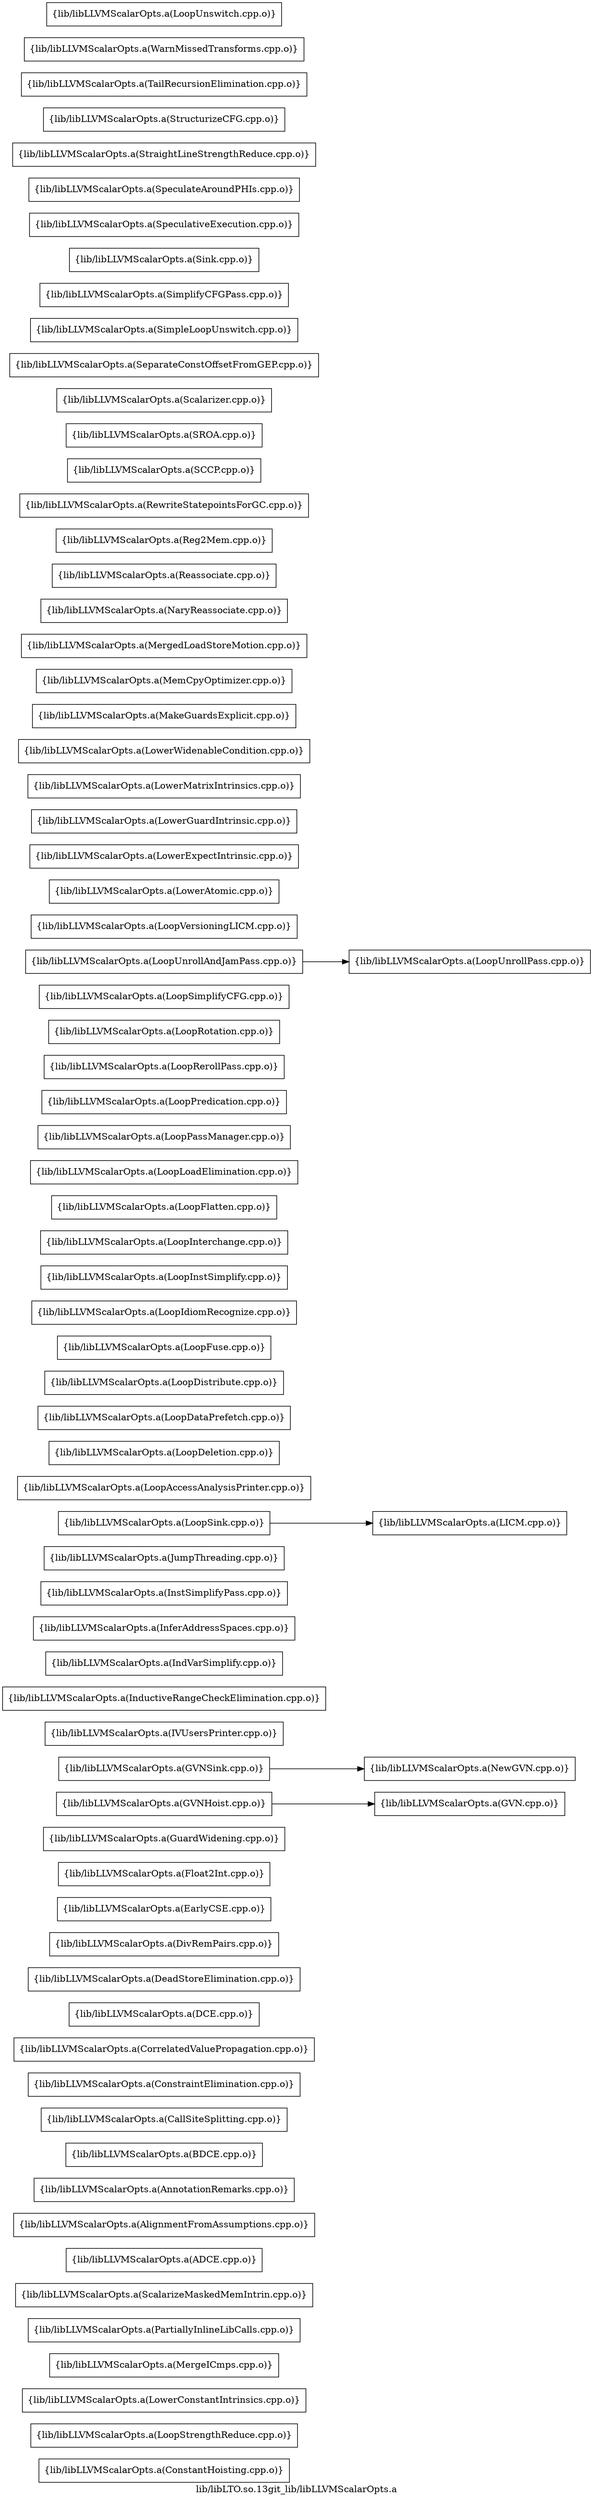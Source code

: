 digraph "lib/libLTO.so.13git_lib/libLLVMScalarOpts.a" {
	label="lib/libLTO.so.13git_lib/libLLVMScalarOpts.a";
	rankdir=LR;

	Node0x55cc8201f908 [shape=record,shape=box,group=0,label="{lib/libLLVMScalarOpts.a(ConstantHoisting.cpp.o)}"];
	Node0x55cc8201bda8 [shape=record,shape=box,group=0,label="{lib/libLLVMScalarOpts.a(LoopStrengthReduce.cpp.o)}"];
	Node0x55cc82024318 [shape=record,shape=box,group=0,label="{lib/libLLVMScalarOpts.a(LowerConstantIntrinsics.cpp.o)}"];
	Node0x55cc820325a8 [shape=record,shape=box,group=0,label="{lib/libLLVMScalarOpts.a(MergeICmps.cpp.o)}"];
	Node0x55cc820309d8 [shape=record,shape=box,group=0,label="{lib/libLLVMScalarOpts.a(PartiallyInlineLibCalls.cpp.o)}"];
	Node0x55cc82023698 [shape=record,shape=box,group=0,label="{lib/libLLVMScalarOpts.a(ScalarizeMaskedMemIntrin.cpp.o)}"];
	Node0x55cc8201d428 [shape=record,shape=box,group=0,label="{lib/libLLVMScalarOpts.a(ADCE.cpp.o)}"];
	Node0x55cc8201c6b8 [shape=record,shape=box,group=0,label="{lib/libLLVMScalarOpts.a(AlignmentFromAssumptions.cpp.o)}"];
	Node0x55cc8201ce88 [shape=record,shape=box,group=0,label="{lib/libLLVMScalarOpts.a(AnnotationRemarks.cpp.o)}"];
	Node0x55cc8201c208 [shape=record,shape=box,group=0,label="{lib/libLLVMScalarOpts.a(BDCE.cpp.o)}"];
	Node0x55cc8201b5d8 [shape=record,shape=box,group=0,label="{lib/libLLVMScalarOpts.a(CallSiteSplitting.cpp.o)}"];
	Node0x55cc82020088 [shape=record,shape=box,group=0,label="{lib/libLLVMScalarOpts.a(ConstraintElimination.cpp.o)}"];
	Node0x55cc8201f318 [shape=record,shape=box,group=0,label="{lib/libLLVMScalarOpts.a(CorrelatedValuePropagation.cpp.o)}"];
	Node0x55cc8201e738 [shape=record,shape=box,group=0,label="{lib/libLLVMScalarOpts.a(DCE.cpp.o)}"];
	Node0x55cc8201eb98 [shape=record,shape=box,group=0,label="{lib/libLLVMScalarOpts.a(DeadStoreElimination.cpp.o)}"];
	Node0x55cc82032008 [shape=record,shape=box,group=0,label="{lib/libLLVMScalarOpts.a(DivRemPairs.cpp.o)}"];
	Node0x55cc82031d88 [shape=record,shape=box,group=0,label="{lib/libLLVMScalarOpts.a(EarlyCSE.cpp.o)}"];
	Node0x55cc8202c658 [shape=record,shape=box,group=0,label="{lib/libLLVMScalarOpts.a(Float2Int.cpp.o)}"];
	Node0x55cc8202be88 [shape=record,shape=box,group=0,label="{lib/libLLVMScalarOpts.a(GuardWidening.cpp.o)}"];
	Node0x55cc8202b618 [shape=record,shape=box,group=0,label="{lib/libLLVMScalarOpts.a(GVN.cpp.o)}"];
	Node0x55cc8202af88 [shape=record,shape=box,group=0,label="{lib/libLLVMScalarOpts.a(GVNHoist.cpp.o)}"];
	Node0x55cc8202af88 -> Node0x55cc8202b618;
	Node0x55cc8202a628 [shape=record,shape=box,group=0,label="{lib/libLLVMScalarOpts.a(GVNSink.cpp.o)}"];
	Node0x55cc8202a628 -> Node0x55cc82030898;
	Node0x55cc8202f038 [shape=record,shape=box,group=0,label="{lib/libLLVMScalarOpts.a(IVUsersPrinter.cpp.o)}"];
	Node0x55cc8202e868 [shape=record,shape=box,group=0,label="{lib/libLLVMScalarOpts.a(InductiveRangeCheckElimination.cpp.o)}"];
	Node0x55cc8202e0e8 [shape=record,shape=box,group=0,label="{lib/libLLVMScalarOpts.a(IndVarSimplify.cpp.o)}"];
	Node0x55cc8202daf8 [shape=record,shape=box,group=0,label="{lib/libLLVMScalarOpts.a(InferAddressSpaces.cpp.o)}"];
	Node0x55cc820215c8 [shape=record,shape=box,group=0,label="{lib/libLLVMScalarOpts.a(InstSimplifyPass.cpp.o)}"];
	Node0x55cc82020e48 [shape=record,shape=box,group=0,label="{lib/libLLVMScalarOpts.a(JumpThreading.cpp.o)}"];
	Node0x55cc820206c8 [shape=record,shape=box,group=0,label="{lib/libLLVMScalarOpts.a(LICM.cpp.o)}"];
	Node0x55cc820201c8 [shape=record,shape=box,group=0,label="{lib/libLLVMScalarOpts.a(LoopAccessAnalysisPrinter.cpp.o)}"];
	Node0x55cc82020948 [shape=record,shape=box,group=0,label="{lib/libLLVMScalarOpts.a(LoopSink.cpp.o)}"];
	Node0x55cc82020948 -> Node0x55cc820206c8;
	Node0x55cc82021488 [shape=record,shape=box,group=0,label="{lib/libLLVMScalarOpts.a(LoopDeletion.cpp.o)}"];
	Node0x55cc820217f8 [shape=record,shape=box,group=0,label="{lib/libLLVMScalarOpts.a(LoopDataPrefetch.cpp.o)}"];
	Node0x55cc82021e38 [shape=record,shape=box,group=0,label="{lib/libLLVMScalarOpts.a(LoopDistribute.cpp.o)}"];
	Node0x55cc820225b8 [shape=record,shape=box,group=0,label="{lib/libLLVMScalarOpts.a(LoopFuse.cpp.o)}"];
	Node0x55cc82022ba8 [shape=record,shape=box,group=0,label="{lib/libLLVMScalarOpts.a(LoopIdiomRecognize.cpp.o)}"];
	Node0x55cc82023328 [shape=record,shape=box,group=0,label="{lib/libLLVMScalarOpts.a(LoopInstSimplify.cpp.o)}"];
	Node0x55cc8201f8b8 [shape=record,shape=box,group=0,label="{lib/libLLVMScalarOpts.a(LoopInterchange.cpp.o)}"];
	Node0x55cc8201f098 [shape=record,shape=box,group=0,label="{lib/libLLVMScalarOpts.a(LoopFlatten.cpp.o)}"];
	Node0x55cc8201f3b8 [shape=record,shape=box,group=0,label="{lib/libLLVMScalarOpts.a(LoopLoadElimination.cpp.o)}"];
	Node0x55cc8201edc8 [shape=record,shape=box,group=0,label="{lib/libLLVMScalarOpts.a(LoopPassManager.cpp.o)}"];
	Node0x55cc8201d978 [shape=record,shape=box,group=0,label="{lib/libLLVMScalarOpts.a(LoopPredication.cpp.o)}"];
	Node0x55cc8201d338 [shape=record,shape=box,group=0,label="{lib/libLLVMScalarOpts.a(LoopRerollPass.cpp.o)}"];
	Node0x55cc8201d518 [shape=record,shape=box,group=0,label="{lib/libLLVMScalarOpts.a(LoopRotation.cpp.o)}"];
	Node0x55cc8201c578 [shape=record,shape=box,group=0,label="{lib/libLLVMScalarOpts.a(LoopSimplifyCFG.cpp.o)}"];
	Node0x55cc8201c2a8 [shape=record,shape=box,group=0,label="{lib/libLLVMScalarOpts.a(LoopUnrollPass.cpp.o)}"];
	Node0x55cc8201b998 [shape=record,shape=box,group=0,label="{lib/libLLVMScalarOpts.a(LoopUnrollAndJamPass.cpp.o)}"];
	Node0x55cc8201b998 -> Node0x55cc8201c2a8;
	Node0x55cc820246d8 [shape=record,shape=box,group=0,label="{lib/libLLVMScalarOpts.a(LoopVersioningLICM.cpp.o)}"];
	Node0x55cc820240e8 [shape=record,shape=box,group=0,label="{lib/libLLVMScalarOpts.a(LowerAtomic.cpp.o)}"];
	Node0x55cc8202fbc8 [shape=record,shape=box,group=0,label="{lib/libLLVMScalarOpts.a(LowerExpectIntrinsic.cpp.o)}"];
	Node0x55cc8202f948 [shape=record,shape=box,group=0,label="{lib/libLLVMScalarOpts.a(LowerGuardIntrinsic.cpp.o)}"];
	Node0x55cc820314c8 [shape=record,shape=box,group=0,label="{lib/libLLVMScalarOpts.a(LowerMatrixIntrinsics.cpp.o)}"];
	Node0x55cc820312e8 [shape=record,shape=box,group=0,label="{lib/libLLVMScalarOpts.a(LowerWidenableCondition.cpp.o)}"];
	Node0x55cc82030d98 [shape=record,shape=box,group=0,label="{lib/libLLVMScalarOpts.a(MakeGuardsExplicit.cpp.o)}"];
	Node0x55cc82032878 [shape=record,shape=box,group=0,label="{lib/libLLVMScalarOpts.a(MemCpyOptimizer.cpp.o)}"];
	Node0x55cc82031ec8 [shape=record,shape=box,group=0,label="{lib/libLLVMScalarOpts.a(MergedLoadStoreMotion.cpp.o)}"];
	Node0x55cc82030fc8 [shape=record,shape=box,group=0,label="{lib/libLLVMScalarOpts.a(NaryReassociate.cpp.o)}"];
	Node0x55cc82030898 [shape=record,shape=box,group=0,label="{lib/libLLVMScalarOpts.a(NewGVN.cpp.o)}"];
	Node0x55cc820302f8 [shape=record,shape=box,group=0,label="{lib/libLLVMScalarOpts.a(Reassociate.cpp.o)}"];
	Node0x55cc8202f308 [shape=record,shape=box,group=0,label="{lib/libLLVMScalarOpts.a(Reg2Mem.cpp.o)}"];
	Node0x55cc82024e58 [shape=record,shape=box,group=0,label="{lib/libLLVMScalarOpts.a(RewriteStatepointsForGC.cpp.o)}"];
	Node0x55cc82024a98 [shape=record,shape=box,group=0,label="{lib/libLLVMScalarOpts.a(SCCP.cpp.o)}"];
	Node0x55cc82023e18 [shape=record,shape=box,group=0,label="{lib/libLLVMScalarOpts.a(SROA.cpp.o)}"];
	Node0x55cc82023968 [shape=record,shape=box,group=0,label="{lib/libLLVMScalarOpts.a(Scalarizer.cpp.o)}"];
	Node0x55cc82022658 [shape=record,shape=box,group=0,label="{lib/libLLVMScalarOpts.a(SeparateConstOffsetFromGEP.cpp.o)}"];
	Node0x55cc82020a38 [shape=record,shape=box,group=0,label="{lib/libLLVMScalarOpts.a(SimpleLoopUnswitch.cpp.o)}"];
	Node0x55cc82021118 [shape=record,shape=box,group=0,label="{lib/libLLVMScalarOpts.a(SimplifyCFGPass.cpp.o)}"];
	Node0x55cc82020e98 [shape=record,shape=box,group=0,label="{lib/libLLVMScalarOpts.a(Sink.cpp.o)}"];
	Node0x55cc82028ff8 [shape=record,shape=box,group=0,label="{lib/libLLVMScalarOpts.a(SpeculativeExecution.cpp.o)}"];
	Node0x55cc82029c28 [shape=record,shape=box,group=0,label="{lib/libLLVMScalarOpts.a(SpeculateAroundPHIs.cpp.o)}"];
	Node0x55cc820280f8 [shape=record,shape=box,group=0,label="{lib/libLLVMScalarOpts.a(StraightLineStrengthReduce.cpp.o)}"];
	Node0x55cc82027d38 [shape=record,shape=box,group=0,label="{lib/libLLVMScalarOpts.a(StructurizeCFG.cpp.o)}"];
	Node0x55cc82028a58 [shape=record,shape=box,group=0,label="{lib/libLLVMScalarOpts.a(TailRecursionElimination.cpp.o)}"];
	Node0x55cc82026cf8 [shape=record,shape=box,group=0,label="{lib/libLLVMScalarOpts.a(WarnMissedTransforms.cpp.o)}"];
	Node0x55cc82023148 [shape=record,shape=box,group=0,label="{lib/libLLVMScalarOpts.a(LoopUnswitch.cpp.o)}"];
}
